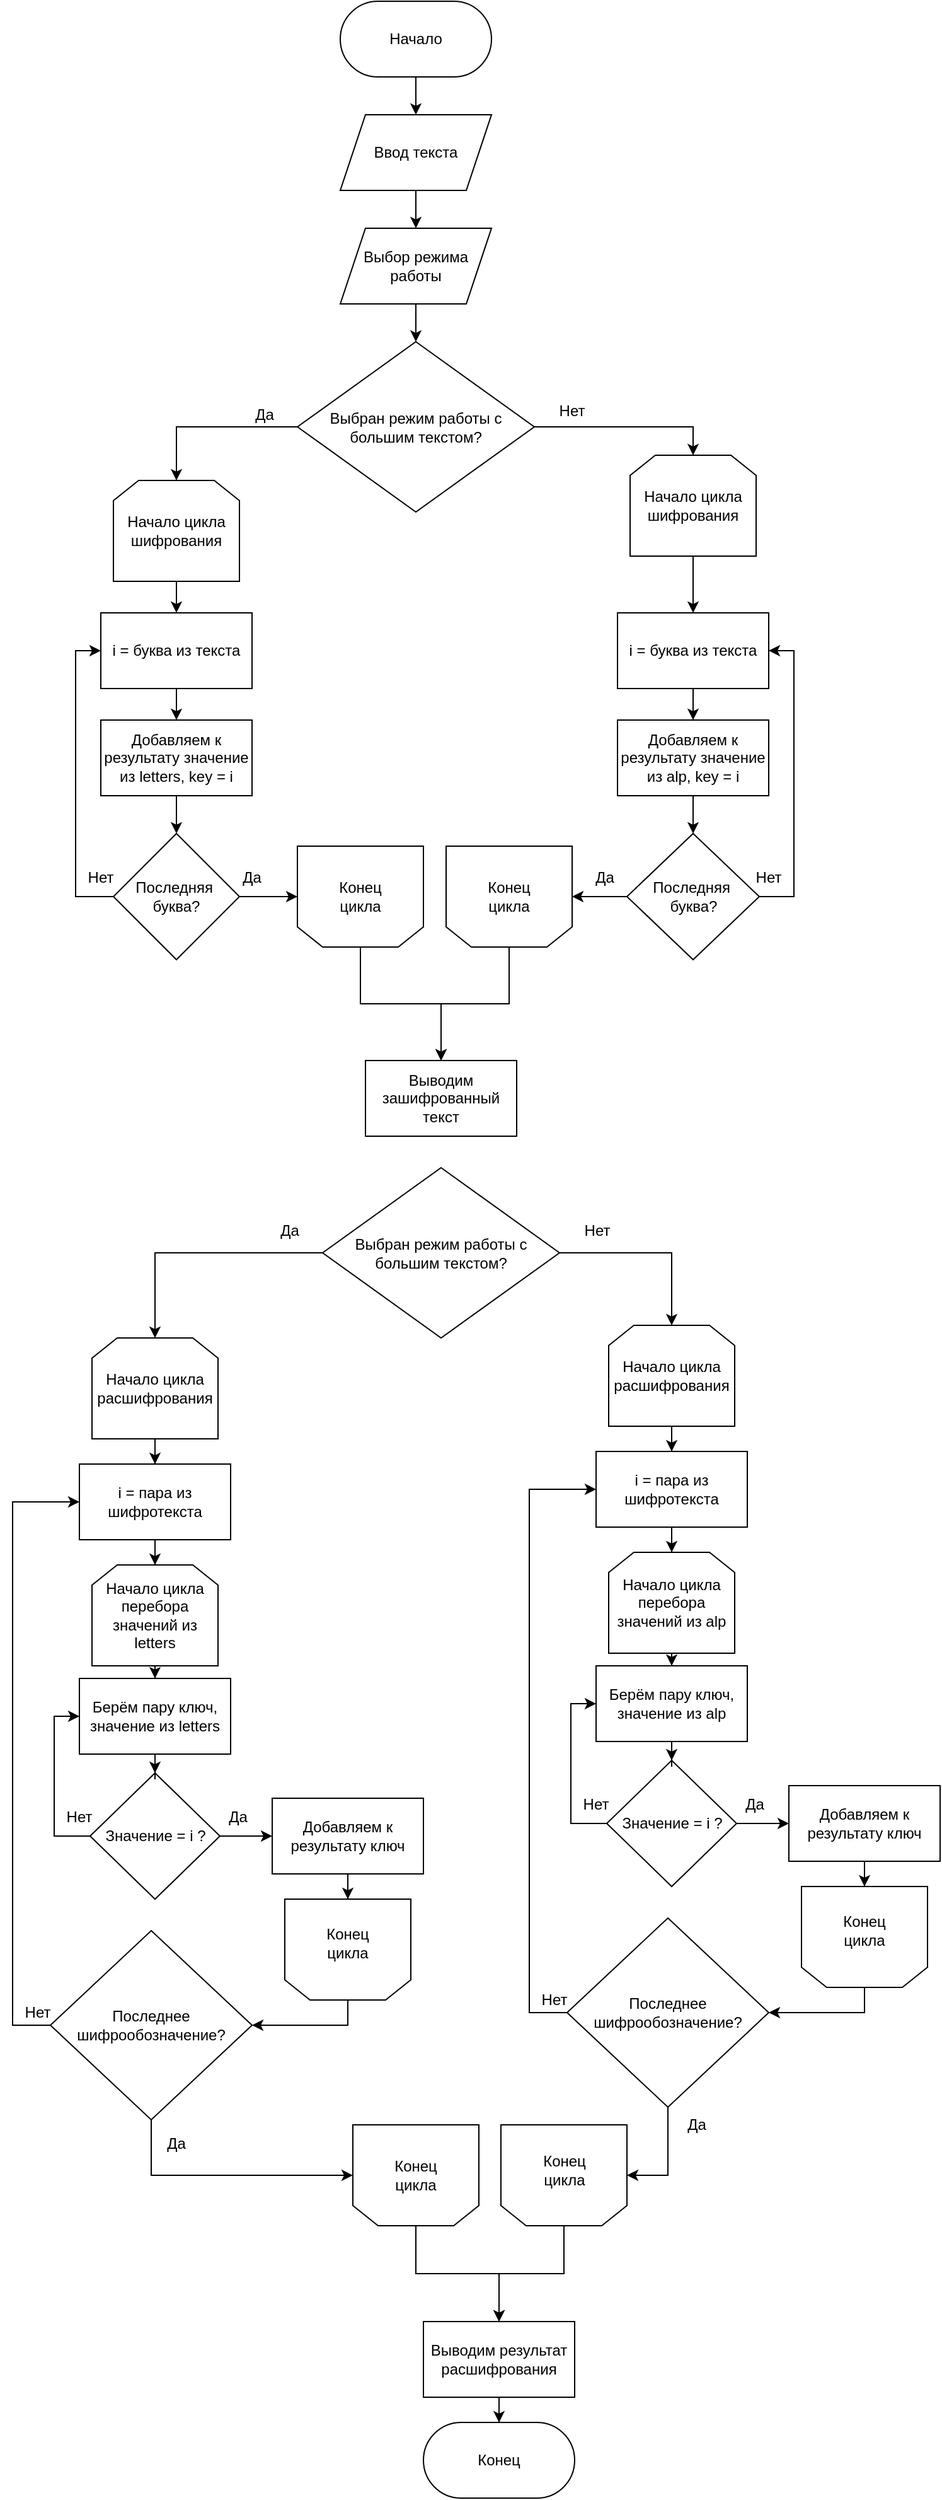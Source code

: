 <mxfile version="24.2.5" type="device">
  <diagram name="Страница — 1" id="8jqq3YBA8ykTiwcFEpnk">
    <mxGraphModel dx="933" dy="775" grid="1" gridSize="10" guides="1" tooltips="1" connect="1" arrows="1" fold="1" page="1" pageScale="1" pageWidth="827" pageHeight="1169" math="0" shadow="0">
      <root>
        <mxCell id="0" />
        <mxCell id="1" parent="0" />
        <mxCell id="autf0WEn3Rcx4q_h-3Ap-1" value="Начало" style="rounded=1;whiteSpace=wrap;html=1;arcSize=50;" vertex="1" parent="1">
          <mxGeometry x="290" y="70" width="120" height="60" as="geometry" />
        </mxCell>
        <mxCell id="autf0WEn3Rcx4q_h-3Ap-2" value="Конец" style="rounded=1;whiteSpace=wrap;html=1;arcSize=50;" vertex="1" parent="1">
          <mxGeometry x="356" y="1990" width="120" height="60" as="geometry" />
        </mxCell>
        <mxCell id="autf0WEn3Rcx4q_h-3Ap-3" value="Ввод текста" style="shape=parallelogram;perimeter=parallelogramPerimeter;whiteSpace=wrap;html=1;fixedSize=1;" vertex="1" parent="1">
          <mxGeometry x="290" y="160" width="120" height="60" as="geometry" />
        </mxCell>
        <mxCell id="autf0WEn3Rcx4q_h-3Ap-53" value="" style="edgeStyle=orthogonalEdgeStyle;rounded=0;orthogonalLoop=1;jettySize=auto;html=1;" edge="1" parent="1" source="autf0WEn3Rcx4q_h-3Ap-4" target="autf0WEn3Rcx4q_h-3Ap-6">
          <mxGeometry relative="1" as="geometry" />
        </mxCell>
        <mxCell id="autf0WEn3Rcx4q_h-3Ap-4" value="Выбор режима работы" style="shape=parallelogram;perimeter=parallelogramPerimeter;whiteSpace=wrap;html=1;fixedSize=1;" vertex="1" parent="1">
          <mxGeometry x="290" y="250" width="120" height="60" as="geometry" />
        </mxCell>
        <mxCell id="autf0WEn3Rcx4q_h-3Ap-58" style="edgeStyle=orthogonalEdgeStyle;rounded=0;orthogonalLoop=1;jettySize=auto;html=1;entryX=0.5;entryY=0;entryDx=0;entryDy=0;" edge="1" parent="1" source="autf0WEn3Rcx4q_h-3Ap-5" target="autf0WEn3Rcx4q_h-3Ap-8">
          <mxGeometry relative="1" as="geometry" />
        </mxCell>
        <mxCell id="autf0WEn3Rcx4q_h-3Ap-5" value="Начало цикла шифрования" style="shape=loopLimit;whiteSpace=wrap;html=1;" vertex="1" parent="1">
          <mxGeometry x="110" y="450" width="100" height="80" as="geometry" />
        </mxCell>
        <mxCell id="autf0WEn3Rcx4q_h-3Ap-54" style="edgeStyle=orthogonalEdgeStyle;rounded=0;orthogonalLoop=1;jettySize=auto;html=1;entryX=0.5;entryY=0;entryDx=0;entryDy=0;" edge="1" parent="1" source="autf0WEn3Rcx4q_h-3Ap-6" target="autf0WEn3Rcx4q_h-3Ap-5">
          <mxGeometry relative="1" as="geometry" />
        </mxCell>
        <mxCell id="autf0WEn3Rcx4q_h-3Ap-55" style="edgeStyle=orthogonalEdgeStyle;rounded=0;orthogonalLoop=1;jettySize=auto;html=1;entryX=0.5;entryY=0;entryDx=0;entryDy=0;" edge="1" parent="1" source="autf0WEn3Rcx4q_h-3Ap-6" target="autf0WEn3Rcx4q_h-3Ap-12">
          <mxGeometry relative="1" as="geometry" />
        </mxCell>
        <mxCell id="autf0WEn3Rcx4q_h-3Ap-6" value="Выбран режим работы с большим текстом?" style="rhombus;whiteSpace=wrap;html=1;" vertex="1" parent="1">
          <mxGeometry x="256" y="340" width="188" height="135" as="geometry" />
        </mxCell>
        <mxCell id="autf0WEn3Rcx4q_h-3Ap-60" style="edgeStyle=orthogonalEdgeStyle;rounded=0;orthogonalLoop=1;jettySize=auto;html=1;" edge="1" parent="1" source="autf0WEn3Rcx4q_h-3Ap-7" target="autf0WEn3Rcx4q_h-3Ap-9">
          <mxGeometry relative="1" as="geometry" />
        </mxCell>
        <mxCell id="autf0WEn3Rcx4q_h-3Ap-7" value="Добавляем к результату значение из letters, key = i" style="rounded=0;whiteSpace=wrap;html=1;" vertex="1" parent="1">
          <mxGeometry x="100" y="640" width="120" height="60" as="geometry" />
        </mxCell>
        <mxCell id="autf0WEn3Rcx4q_h-3Ap-8" value="i = буква из текста" style="rounded=0;whiteSpace=wrap;html=1;" vertex="1" parent="1">
          <mxGeometry x="100" y="555" width="120" height="60" as="geometry" />
        </mxCell>
        <mxCell id="autf0WEn3Rcx4q_h-3Ap-67" style="edgeStyle=orthogonalEdgeStyle;rounded=0;orthogonalLoop=1;jettySize=auto;html=1;" edge="1" parent="1" source="autf0WEn3Rcx4q_h-3Ap-9" target="autf0WEn3Rcx4q_h-3Ap-10">
          <mxGeometry relative="1" as="geometry" />
        </mxCell>
        <mxCell id="autf0WEn3Rcx4q_h-3Ap-74" style="edgeStyle=orthogonalEdgeStyle;rounded=0;orthogonalLoop=1;jettySize=auto;html=1;entryX=0;entryY=0.5;entryDx=0;entryDy=0;" edge="1" parent="1" source="autf0WEn3Rcx4q_h-3Ap-9" target="autf0WEn3Rcx4q_h-3Ap-8">
          <mxGeometry relative="1" as="geometry">
            <Array as="points">
              <mxPoint x="80" y="780" />
              <mxPoint x="80" y="585" />
            </Array>
          </mxGeometry>
        </mxCell>
        <mxCell id="autf0WEn3Rcx4q_h-3Ap-9" value="Последняя&amp;nbsp; буква?" style="rhombus;whiteSpace=wrap;html=1;" vertex="1" parent="1">
          <mxGeometry x="110" y="730" width="100" height="100" as="geometry" />
        </mxCell>
        <mxCell id="autf0WEn3Rcx4q_h-3Ap-65" style="edgeStyle=orthogonalEdgeStyle;rounded=0;orthogonalLoop=1;jettySize=auto;html=1;" edge="1" parent="1" source="autf0WEn3Rcx4q_h-3Ap-10" target="autf0WEn3Rcx4q_h-3Ap-31">
          <mxGeometry relative="1" as="geometry" />
        </mxCell>
        <mxCell id="autf0WEn3Rcx4q_h-3Ap-10" value="" style="shape=loopLimit;whiteSpace=wrap;html=1;rotation=-180;" vertex="1" parent="1">
          <mxGeometry x="256" y="740" width="100" height="80" as="geometry" />
        </mxCell>
        <mxCell id="autf0WEn3Rcx4q_h-3Ap-11" value="Конец цик&lt;span style=&quot;background-color: initial;&quot;&gt;ла&lt;/span&gt;" style="text;html=1;align=center;verticalAlign=middle;whiteSpace=wrap;rounded=0;" vertex="1" parent="1">
          <mxGeometry x="276" y="765" width="60" height="30" as="geometry" />
        </mxCell>
        <mxCell id="autf0WEn3Rcx4q_h-3Ap-61" style="edgeStyle=orthogonalEdgeStyle;rounded=0;orthogonalLoop=1;jettySize=auto;html=1;entryX=0.5;entryY=0;entryDx=0;entryDy=0;" edge="1" parent="1" source="autf0WEn3Rcx4q_h-3Ap-12" target="autf0WEn3Rcx4q_h-3Ap-14">
          <mxGeometry relative="1" as="geometry" />
        </mxCell>
        <mxCell id="autf0WEn3Rcx4q_h-3Ap-12" value="Начало цикла шифрования" style="shape=loopLimit;whiteSpace=wrap;html=1;" vertex="1" parent="1">
          <mxGeometry x="520" y="430" width="100" height="80" as="geometry" />
        </mxCell>
        <mxCell id="autf0WEn3Rcx4q_h-3Ap-63" style="edgeStyle=orthogonalEdgeStyle;rounded=0;orthogonalLoop=1;jettySize=auto;html=1;" edge="1" parent="1" source="autf0WEn3Rcx4q_h-3Ap-13" target="autf0WEn3Rcx4q_h-3Ap-15">
          <mxGeometry relative="1" as="geometry" />
        </mxCell>
        <mxCell id="autf0WEn3Rcx4q_h-3Ap-13" value="Добавляем к результату значение из alp, key = i" style="rounded=0;whiteSpace=wrap;html=1;" vertex="1" parent="1">
          <mxGeometry x="510" y="640" width="120" height="60" as="geometry" />
        </mxCell>
        <mxCell id="autf0WEn3Rcx4q_h-3Ap-62" style="edgeStyle=orthogonalEdgeStyle;rounded=0;orthogonalLoop=1;jettySize=auto;html=1;" edge="1" parent="1" source="autf0WEn3Rcx4q_h-3Ap-14" target="autf0WEn3Rcx4q_h-3Ap-13">
          <mxGeometry relative="1" as="geometry" />
        </mxCell>
        <mxCell id="autf0WEn3Rcx4q_h-3Ap-14" value="i = буква из текста" style="rounded=0;whiteSpace=wrap;html=1;" vertex="1" parent="1">
          <mxGeometry x="510" y="555" width="120" height="60" as="geometry" />
        </mxCell>
        <mxCell id="autf0WEn3Rcx4q_h-3Ap-69" style="edgeStyle=orthogonalEdgeStyle;rounded=0;orthogonalLoop=1;jettySize=auto;html=1;entryX=0;entryY=0.5;entryDx=0;entryDy=0;" edge="1" parent="1" source="autf0WEn3Rcx4q_h-3Ap-15" target="autf0WEn3Rcx4q_h-3Ap-16">
          <mxGeometry relative="1" as="geometry" />
        </mxCell>
        <mxCell id="autf0WEn3Rcx4q_h-3Ap-76" style="edgeStyle=orthogonalEdgeStyle;rounded=0;orthogonalLoop=1;jettySize=auto;html=1;entryX=1;entryY=0.5;entryDx=0;entryDy=0;" edge="1" parent="1" source="autf0WEn3Rcx4q_h-3Ap-15" target="autf0WEn3Rcx4q_h-3Ap-14">
          <mxGeometry relative="1" as="geometry">
            <Array as="points">
              <mxPoint x="650" y="780" />
              <mxPoint x="650" y="585" />
            </Array>
          </mxGeometry>
        </mxCell>
        <mxCell id="autf0WEn3Rcx4q_h-3Ap-15" value="Последняя&amp;nbsp; буква?" style="rhombus;whiteSpace=wrap;html=1;" vertex="1" parent="1">
          <mxGeometry x="517.5" y="730" width="105" height="100" as="geometry" />
        </mxCell>
        <mxCell id="autf0WEn3Rcx4q_h-3Ap-66" style="edgeStyle=orthogonalEdgeStyle;rounded=0;orthogonalLoop=1;jettySize=auto;html=1;" edge="1" parent="1" source="autf0WEn3Rcx4q_h-3Ap-16" target="autf0WEn3Rcx4q_h-3Ap-31">
          <mxGeometry relative="1" as="geometry" />
        </mxCell>
        <mxCell id="autf0WEn3Rcx4q_h-3Ap-16" value="" style="shape=loopLimit;whiteSpace=wrap;html=1;rotation=-180;" vertex="1" parent="1">
          <mxGeometry x="374" y="740" width="100" height="80" as="geometry" />
        </mxCell>
        <mxCell id="autf0WEn3Rcx4q_h-3Ap-17" value="Конец цик&lt;span style=&quot;background-color: initial;&quot;&gt;ла&lt;/span&gt;" style="text;html=1;align=center;verticalAlign=middle;whiteSpace=wrap;rounded=0;" vertex="1" parent="1">
          <mxGeometry x="394" y="765" width="60" height="30" as="geometry" />
        </mxCell>
        <mxCell id="autf0WEn3Rcx4q_h-3Ap-78" style="edgeStyle=orthogonalEdgeStyle;rounded=0;orthogonalLoop=1;jettySize=auto;html=1;" edge="1" parent="1" source="autf0WEn3Rcx4q_h-3Ap-18" target="autf0WEn3Rcx4q_h-3Ap-21">
          <mxGeometry relative="1" as="geometry" />
        </mxCell>
        <mxCell id="autf0WEn3Rcx4q_h-3Ap-18" value="Начало цикла расшифрования" style="shape=loopLimit;whiteSpace=wrap;html=1;" vertex="1" parent="1">
          <mxGeometry x="93" y="1130" width="100" height="80" as="geometry" />
        </mxCell>
        <mxCell id="autf0WEn3Rcx4q_h-3Ap-92" style="edgeStyle=orthogonalEdgeStyle;rounded=0;orthogonalLoop=1;jettySize=auto;html=1;entryX=0.5;entryY=0;entryDx=0;entryDy=0;" edge="1" parent="1" source="autf0WEn3Rcx4q_h-3Ap-19" target="autf0WEn3Rcx4q_h-3Ap-18">
          <mxGeometry relative="1" as="geometry" />
        </mxCell>
        <mxCell id="autf0WEn3Rcx4q_h-3Ap-94" style="edgeStyle=orthogonalEdgeStyle;rounded=0;orthogonalLoop=1;jettySize=auto;html=1;entryX=0.5;entryY=0;entryDx=0;entryDy=0;" edge="1" parent="1" source="autf0WEn3Rcx4q_h-3Ap-19" target="autf0WEn3Rcx4q_h-3Ap-40">
          <mxGeometry relative="1" as="geometry" />
        </mxCell>
        <mxCell id="autf0WEn3Rcx4q_h-3Ap-19" value="Выбран режим работы с большим текстом?" style="rhombus;whiteSpace=wrap;html=1;" vertex="1" parent="1">
          <mxGeometry x="276" y="995" width="188" height="135" as="geometry" />
        </mxCell>
        <mxCell id="autf0WEn3Rcx4q_h-3Ap-86" style="edgeStyle=orthogonalEdgeStyle;rounded=0;orthogonalLoop=1;jettySize=auto;html=1;" edge="1" parent="1" source="autf0WEn3Rcx4q_h-3Ap-20" target="autf0WEn3Rcx4q_h-3Ap-38">
          <mxGeometry relative="1" as="geometry" />
        </mxCell>
        <mxCell id="autf0WEn3Rcx4q_h-3Ap-20" value="Добавляем к результату ключ" style="rounded=0;whiteSpace=wrap;html=1;" vertex="1" parent="1">
          <mxGeometry x="236" y="1495" width="120" height="60" as="geometry" />
        </mxCell>
        <mxCell id="autf0WEn3Rcx4q_h-3Ap-79" style="edgeStyle=orthogonalEdgeStyle;rounded=0;orthogonalLoop=1;jettySize=auto;html=1;" edge="1" parent="1" source="autf0WEn3Rcx4q_h-3Ap-21" target="autf0WEn3Rcx4q_h-3Ap-33">
          <mxGeometry relative="1" as="geometry" />
        </mxCell>
        <mxCell id="autf0WEn3Rcx4q_h-3Ap-21" value="i = пара из шифротекста" style="rounded=0;whiteSpace=wrap;html=1;" vertex="1" parent="1">
          <mxGeometry x="83" y="1230" width="120" height="60" as="geometry" />
        </mxCell>
        <mxCell id="autf0WEn3Rcx4q_h-3Ap-88" style="edgeStyle=orthogonalEdgeStyle;rounded=0;orthogonalLoop=1;jettySize=auto;html=1;entryX=1;entryY=0.5;entryDx=0;entryDy=0;" edge="1" parent="1" source="autf0WEn3Rcx4q_h-3Ap-22" target="autf0WEn3Rcx4q_h-3Ap-23">
          <mxGeometry relative="1" as="geometry">
            <Array as="points">
              <mxPoint x="140" y="1794" />
            </Array>
          </mxGeometry>
        </mxCell>
        <mxCell id="autf0WEn3Rcx4q_h-3Ap-90" style="edgeStyle=orthogonalEdgeStyle;rounded=0;orthogonalLoop=1;jettySize=auto;html=1;entryX=0;entryY=0.5;entryDx=0;entryDy=0;" edge="1" parent="1" source="autf0WEn3Rcx4q_h-3Ap-22" target="autf0WEn3Rcx4q_h-3Ap-21">
          <mxGeometry relative="1" as="geometry">
            <Array as="points">
              <mxPoint x="30" y="1675" />
              <mxPoint x="30" y="1260" />
            </Array>
          </mxGeometry>
        </mxCell>
        <mxCell id="autf0WEn3Rcx4q_h-3Ap-22" value="Последнее шифрообозначение?" style="rhombus;whiteSpace=wrap;html=1;" vertex="1" parent="1">
          <mxGeometry x="60" y="1600" width="160" height="150" as="geometry" />
        </mxCell>
        <mxCell id="autf0WEn3Rcx4q_h-3Ap-122" style="edgeStyle=orthogonalEdgeStyle;rounded=0;orthogonalLoop=1;jettySize=auto;html=1;" edge="1" parent="1" source="autf0WEn3Rcx4q_h-3Ap-23" target="autf0WEn3Rcx4q_h-3Ap-121">
          <mxGeometry relative="1" as="geometry" />
        </mxCell>
        <mxCell id="autf0WEn3Rcx4q_h-3Ap-23" value="" style="shape=loopLimit;whiteSpace=wrap;html=1;rotation=-180;" vertex="1" parent="1">
          <mxGeometry x="300" y="1754" width="100" height="80" as="geometry" />
        </mxCell>
        <mxCell id="autf0WEn3Rcx4q_h-3Ap-24" value="Конец цик&lt;span style=&quot;background-color: initial;&quot;&gt;ла&lt;/span&gt;" style="text;html=1;align=center;verticalAlign=middle;whiteSpace=wrap;rounded=0;" vertex="1" parent="1">
          <mxGeometry x="320" y="1779" width="60" height="30" as="geometry" />
        </mxCell>
        <mxCell id="autf0WEn3Rcx4q_h-3Ap-31" value="Выводим зашифрованный текст" style="rounded=0;whiteSpace=wrap;html=1;" vertex="1" parent="1">
          <mxGeometry x="310" y="910" width="120" height="60" as="geometry" />
        </mxCell>
        <mxCell id="autf0WEn3Rcx4q_h-3Ap-80" style="edgeStyle=orthogonalEdgeStyle;rounded=0;orthogonalLoop=1;jettySize=auto;html=1;" edge="1" parent="1" source="autf0WEn3Rcx4q_h-3Ap-33" target="autf0WEn3Rcx4q_h-3Ap-35">
          <mxGeometry relative="1" as="geometry" />
        </mxCell>
        <mxCell id="autf0WEn3Rcx4q_h-3Ap-33" value="Начало цикла перебора значений из letters" style="shape=loopLimit;whiteSpace=wrap;html=1;" vertex="1" parent="1">
          <mxGeometry x="93" y="1310" width="100" height="80" as="geometry" />
        </mxCell>
        <mxCell id="autf0WEn3Rcx4q_h-3Ap-82" style="edgeStyle=orthogonalEdgeStyle;rounded=0;orthogonalLoop=1;jettySize=auto;html=1;" edge="1" parent="1" source="autf0WEn3Rcx4q_h-3Ap-34" target="autf0WEn3Rcx4q_h-3Ap-20">
          <mxGeometry relative="1" as="geometry" />
        </mxCell>
        <mxCell id="autf0WEn3Rcx4q_h-3Ap-84" style="edgeStyle=orthogonalEdgeStyle;rounded=0;orthogonalLoop=1;jettySize=auto;html=1;entryX=0;entryY=0.5;entryDx=0;entryDy=0;" edge="1" parent="1" source="autf0WEn3Rcx4q_h-3Ap-34" target="autf0WEn3Rcx4q_h-3Ap-35">
          <mxGeometry relative="1" as="geometry">
            <Array as="points">
              <mxPoint x="63" y="1525" />
              <mxPoint x="63" y="1430" />
            </Array>
          </mxGeometry>
        </mxCell>
        <mxCell id="autf0WEn3Rcx4q_h-3Ap-34" value="Значение = i ?" style="rhombus;whiteSpace=wrap;html=1;" vertex="1" parent="1">
          <mxGeometry x="91.5" y="1475" width="103" height="100" as="geometry" />
        </mxCell>
        <mxCell id="autf0WEn3Rcx4q_h-3Ap-81" style="edgeStyle=orthogonalEdgeStyle;rounded=0;orthogonalLoop=1;jettySize=auto;html=1;" edge="1" parent="1" source="autf0WEn3Rcx4q_h-3Ap-35" target="autf0WEn3Rcx4q_h-3Ap-34">
          <mxGeometry relative="1" as="geometry" />
        </mxCell>
        <mxCell id="autf0WEn3Rcx4q_h-3Ap-35" value="Берём пару ключ, значение из letters" style="rounded=0;whiteSpace=wrap;html=1;" vertex="1" parent="1">
          <mxGeometry x="83" y="1400" width="120" height="60" as="geometry" />
        </mxCell>
        <mxCell id="autf0WEn3Rcx4q_h-3Ap-87" style="edgeStyle=orthogonalEdgeStyle;rounded=0;orthogonalLoop=1;jettySize=auto;html=1;entryX=1;entryY=0.5;entryDx=0;entryDy=0;" edge="1" parent="1" source="autf0WEn3Rcx4q_h-3Ap-38" target="autf0WEn3Rcx4q_h-3Ap-22">
          <mxGeometry relative="1" as="geometry">
            <mxPoint x="200" y="1700" as="targetPoint" />
            <Array as="points">
              <mxPoint x="296" y="1675" />
            </Array>
          </mxGeometry>
        </mxCell>
        <mxCell id="autf0WEn3Rcx4q_h-3Ap-38" value="" style="shape=loopLimit;whiteSpace=wrap;html=1;rotation=-180;" vertex="1" parent="1">
          <mxGeometry x="246" y="1575" width="100" height="80" as="geometry" />
        </mxCell>
        <mxCell id="autf0WEn3Rcx4q_h-3Ap-39" value="Конец цик&lt;span style=&quot;background-color: initial;&quot;&gt;ла&lt;/span&gt;" style="text;html=1;align=center;verticalAlign=middle;whiteSpace=wrap;rounded=0;" vertex="1" parent="1">
          <mxGeometry x="266" y="1595" width="60" height="30" as="geometry" />
        </mxCell>
        <mxCell id="autf0WEn3Rcx4q_h-3Ap-119" style="edgeStyle=orthogonalEdgeStyle;rounded=0;orthogonalLoop=1;jettySize=auto;html=1;" edge="1" parent="1" source="autf0WEn3Rcx4q_h-3Ap-40" target="autf0WEn3Rcx4q_h-3Ap-99">
          <mxGeometry relative="1" as="geometry" />
        </mxCell>
        <mxCell id="autf0WEn3Rcx4q_h-3Ap-40" value="Начало цикла расшифрования" style="shape=loopLimit;whiteSpace=wrap;html=1;" vertex="1" parent="1">
          <mxGeometry x="503" y="1120" width="100" height="80" as="geometry" />
        </mxCell>
        <mxCell id="autf0WEn3Rcx4q_h-3Ap-51" value="" style="endArrow=classic;html=1;rounded=0;exitX=0.5;exitY=1;exitDx=0;exitDy=0;entryX=0.5;entryY=0;entryDx=0;entryDy=0;" edge="1" parent="1" source="autf0WEn3Rcx4q_h-3Ap-1" target="autf0WEn3Rcx4q_h-3Ap-3">
          <mxGeometry width="50" height="50" relative="1" as="geometry">
            <mxPoint x="160" y="230" as="sourcePoint" />
            <mxPoint x="210" y="180" as="targetPoint" />
          </mxGeometry>
        </mxCell>
        <mxCell id="autf0WEn3Rcx4q_h-3Ap-52" value="" style="endArrow=classic;html=1;rounded=0;entryX=0.5;entryY=0;entryDx=0;entryDy=0;exitX=0.5;exitY=1;exitDx=0;exitDy=0;" edge="1" parent="1" source="autf0WEn3Rcx4q_h-3Ap-3" target="autf0WEn3Rcx4q_h-3Ap-4">
          <mxGeometry width="50" height="50" relative="1" as="geometry">
            <mxPoint x="190" y="300" as="sourcePoint" />
            <mxPoint x="240" y="250" as="targetPoint" />
          </mxGeometry>
        </mxCell>
        <mxCell id="autf0WEn3Rcx4q_h-3Ap-56" value="Да" style="text;html=1;align=center;verticalAlign=middle;whiteSpace=wrap;rounded=0;" vertex="1" parent="1">
          <mxGeometry x="200" y="383" width="60" height="30" as="geometry" />
        </mxCell>
        <mxCell id="autf0WEn3Rcx4q_h-3Ap-57" value="Нет" style="text;html=1;align=center;verticalAlign=middle;whiteSpace=wrap;rounded=0;" vertex="1" parent="1">
          <mxGeometry x="444" y="380" width="60" height="30" as="geometry" />
        </mxCell>
        <mxCell id="autf0WEn3Rcx4q_h-3Ap-59" value="" style="endArrow=classic;html=1;rounded=0;entryX=0.5;entryY=0;entryDx=0;entryDy=0;exitX=0.5;exitY=1;exitDx=0;exitDy=0;" edge="1" parent="1" source="autf0WEn3Rcx4q_h-3Ap-8" target="autf0WEn3Rcx4q_h-3Ap-7">
          <mxGeometry width="50" height="50" relative="1" as="geometry">
            <mxPoint x="30" y="700" as="sourcePoint" />
            <mxPoint x="80" y="650" as="targetPoint" />
          </mxGeometry>
        </mxCell>
        <mxCell id="autf0WEn3Rcx4q_h-3Ap-71" value="Да" style="text;html=1;align=center;verticalAlign=middle;whiteSpace=wrap;rounded=0;" vertex="1" parent="1">
          <mxGeometry x="190" y="750" width="60" height="30" as="geometry" />
        </mxCell>
        <mxCell id="autf0WEn3Rcx4q_h-3Ap-72" value="Да" style="text;html=1;align=center;verticalAlign=middle;whiteSpace=wrap;rounded=0;" vertex="1" parent="1">
          <mxGeometry x="470" y="750" width="60" height="30" as="geometry" />
        </mxCell>
        <mxCell id="autf0WEn3Rcx4q_h-3Ap-75" value="Нет" style="text;html=1;align=center;verticalAlign=middle;whiteSpace=wrap;rounded=0;" vertex="1" parent="1">
          <mxGeometry x="70" y="750" width="60" height="30" as="geometry" />
        </mxCell>
        <mxCell id="autf0WEn3Rcx4q_h-3Ap-77" value="Нет" style="text;html=1;align=center;verticalAlign=middle;whiteSpace=wrap;rounded=0;" vertex="1" parent="1">
          <mxGeometry x="600" y="750" width="60" height="30" as="geometry" />
        </mxCell>
        <mxCell id="autf0WEn3Rcx4q_h-3Ap-83" value="Да" style="text;html=1;align=center;verticalAlign=middle;whiteSpace=wrap;rounded=0;" vertex="1" parent="1">
          <mxGeometry x="179" y="1495" width="60" height="30" as="geometry" />
        </mxCell>
        <mxCell id="autf0WEn3Rcx4q_h-3Ap-85" value="Нет" style="text;html=1;align=center;verticalAlign=middle;whiteSpace=wrap;rounded=0;" vertex="1" parent="1">
          <mxGeometry x="53" y="1495" width="60" height="30" as="geometry" />
        </mxCell>
        <mxCell id="autf0WEn3Rcx4q_h-3Ap-89" value="Да" style="text;html=1;align=center;verticalAlign=middle;whiteSpace=wrap;rounded=0;" vertex="1" parent="1">
          <mxGeometry x="130" y="1754" width="60" height="30" as="geometry" />
        </mxCell>
        <mxCell id="autf0WEn3Rcx4q_h-3Ap-91" value="Нет" style="text;html=1;align=center;verticalAlign=middle;whiteSpace=wrap;rounded=0;" vertex="1" parent="1">
          <mxGeometry x="20" y="1650" width="60" height="30" as="geometry" />
        </mxCell>
        <mxCell id="autf0WEn3Rcx4q_h-3Ap-93" value="Да" style="text;html=1;align=center;verticalAlign=middle;whiteSpace=wrap;rounded=0;" vertex="1" parent="1">
          <mxGeometry x="220" y="1030" width="60" height="30" as="geometry" />
        </mxCell>
        <mxCell id="autf0WEn3Rcx4q_h-3Ap-95" value="Нет" style="text;html=1;align=center;verticalAlign=middle;whiteSpace=wrap;rounded=0;" vertex="1" parent="1">
          <mxGeometry x="464" y="1030" width="60" height="30" as="geometry" />
        </mxCell>
        <mxCell id="autf0WEn3Rcx4q_h-3Ap-96" style="edgeStyle=orthogonalEdgeStyle;rounded=0;orthogonalLoop=1;jettySize=auto;html=1;" edge="1" parent="1" source="autf0WEn3Rcx4q_h-3Ap-97" target="autf0WEn3Rcx4q_h-3Ap-113">
          <mxGeometry relative="1" as="geometry" />
        </mxCell>
        <mxCell id="autf0WEn3Rcx4q_h-3Ap-97" value="Добавляем к результату ключ" style="rounded=0;whiteSpace=wrap;html=1;" vertex="1" parent="1">
          <mxGeometry x="646" y="1485" width="120" height="60" as="geometry" />
        </mxCell>
        <mxCell id="autf0WEn3Rcx4q_h-3Ap-98" style="edgeStyle=orthogonalEdgeStyle;rounded=0;orthogonalLoop=1;jettySize=auto;html=1;" edge="1" parent="1" source="autf0WEn3Rcx4q_h-3Ap-99" target="autf0WEn3Rcx4q_h-3Ap-106">
          <mxGeometry relative="1" as="geometry" />
        </mxCell>
        <mxCell id="autf0WEn3Rcx4q_h-3Ap-99" value="i = пара из шифротекста" style="rounded=0;whiteSpace=wrap;html=1;" vertex="1" parent="1">
          <mxGeometry x="493" y="1220" width="120" height="60" as="geometry" />
        </mxCell>
        <mxCell id="autf0WEn3Rcx4q_h-3Ap-101" style="edgeStyle=orthogonalEdgeStyle;rounded=0;orthogonalLoop=1;jettySize=auto;html=1;entryX=0;entryY=0.5;entryDx=0;entryDy=0;" edge="1" parent="1" source="autf0WEn3Rcx4q_h-3Ap-102" target="autf0WEn3Rcx4q_h-3Ap-99">
          <mxGeometry relative="1" as="geometry">
            <Array as="points">
              <mxPoint x="440" y="1665" />
              <mxPoint x="440" y="1250" />
            </Array>
          </mxGeometry>
        </mxCell>
        <mxCell id="autf0WEn3Rcx4q_h-3Ap-120" style="edgeStyle=orthogonalEdgeStyle;rounded=0;orthogonalLoop=1;jettySize=auto;html=1;entryX=0;entryY=0.5;entryDx=0;entryDy=0;" edge="1" parent="1" source="autf0WEn3Rcx4q_h-3Ap-102" target="autf0WEn3Rcx4q_h-3Ap-103">
          <mxGeometry relative="1" as="geometry" />
        </mxCell>
        <mxCell id="autf0WEn3Rcx4q_h-3Ap-102" value="Последнее шифрообозначение?" style="rhombus;whiteSpace=wrap;html=1;" vertex="1" parent="1">
          <mxGeometry x="470" y="1590" width="160" height="150" as="geometry" />
        </mxCell>
        <mxCell id="autf0WEn3Rcx4q_h-3Ap-123" style="edgeStyle=orthogonalEdgeStyle;rounded=0;orthogonalLoop=1;jettySize=auto;html=1;" edge="1" parent="1" source="autf0WEn3Rcx4q_h-3Ap-103" target="autf0WEn3Rcx4q_h-3Ap-121">
          <mxGeometry relative="1" as="geometry" />
        </mxCell>
        <mxCell id="autf0WEn3Rcx4q_h-3Ap-103" value="" style="shape=loopLimit;whiteSpace=wrap;html=1;rotation=-180;" vertex="1" parent="1">
          <mxGeometry x="417.5" y="1754" width="100" height="80" as="geometry" />
        </mxCell>
        <mxCell id="autf0WEn3Rcx4q_h-3Ap-104" value="Конец цик&lt;span style=&quot;background-color: initial;&quot;&gt;ла&lt;/span&gt;" style="text;html=1;align=center;verticalAlign=middle;whiteSpace=wrap;rounded=0;" vertex="1" parent="1">
          <mxGeometry x="437.5" y="1775" width="60" height="30" as="geometry" />
        </mxCell>
        <mxCell id="autf0WEn3Rcx4q_h-3Ap-105" style="edgeStyle=orthogonalEdgeStyle;rounded=0;orthogonalLoop=1;jettySize=auto;html=1;" edge="1" parent="1" source="autf0WEn3Rcx4q_h-3Ap-106" target="autf0WEn3Rcx4q_h-3Ap-111">
          <mxGeometry relative="1" as="geometry" />
        </mxCell>
        <mxCell id="autf0WEn3Rcx4q_h-3Ap-106" value="Начало цикла перебора значений из alp" style="shape=loopLimit;whiteSpace=wrap;html=1;" vertex="1" parent="1">
          <mxGeometry x="503" y="1300" width="100" height="80" as="geometry" />
        </mxCell>
        <mxCell id="autf0WEn3Rcx4q_h-3Ap-107" style="edgeStyle=orthogonalEdgeStyle;rounded=0;orthogonalLoop=1;jettySize=auto;html=1;" edge="1" parent="1" source="autf0WEn3Rcx4q_h-3Ap-109" target="autf0WEn3Rcx4q_h-3Ap-97">
          <mxGeometry relative="1" as="geometry" />
        </mxCell>
        <mxCell id="autf0WEn3Rcx4q_h-3Ap-108" style="edgeStyle=orthogonalEdgeStyle;rounded=0;orthogonalLoop=1;jettySize=auto;html=1;entryX=0;entryY=0.5;entryDx=0;entryDy=0;" edge="1" parent="1" source="autf0WEn3Rcx4q_h-3Ap-109" target="autf0WEn3Rcx4q_h-3Ap-111">
          <mxGeometry relative="1" as="geometry">
            <Array as="points">
              <mxPoint x="473" y="1515" />
              <mxPoint x="473" y="1420" />
            </Array>
          </mxGeometry>
        </mxCell>
        <mxCell id="autf0WEn3Rcx4q_h-3Ap-109" value="Значение = i ?" style="rhombus;whiteSpace=wrap;html=1;" vertex="1" parent="1">
          <mxGeometry x="501.5" y="1465" width="103" height="100" as="geometry" />
        </mxCell>
        <mxCell id="autf0WEn3Rcx4q_h-3Ap-110" style="edgeStyle=orthogonalEdgeStyle;rounded=0;orthogonalLoop=1;jettySize=auto;html=1;" edge="1" parent="1" source="autf0WEn3Rcx4q_h-3Ap-111" target="autf0WEn3Rcx4q_h-3Ap-109">
          <mxGeometry relative="1" as="geometry" />
        </mxCell>
        <mxCell id="autf0WEn3Rcx4q_h-3Ap-111" value="Берём пару ключ, значение из alp" style="rounded=0;whiteSpace=wrap;html=1;" vertex="1" parent="1">
          <mxGeometry x="493" y="1390" width="120" height="60" as="geometry" />
        </mxCell>
        <mxCell id="autf0WEn3Rcx4q_h-3Ap-112" style="edgeStyle=orthogonalEdgeStyle;rounded=0;orthogonalLoop=1;jettySize=auto;html=1;entryX=1;entryY=0.5;entryDx=0;entryDy=0;" edge="1" parent="1" source="autf0WEn3Rcx4q_h-3Ap-113" target="autf0WEn3Rcx4q_h-3Ap-102">
          <mxGeometry relative="1" as="geometry">
            <mxPoint x="610" y="1690" as="targetPoint" />
            <Array as="points">
              <mxPoint x="706" y="1665" />
            </Array>
          </mxGeometry>
        </mxCell>
        <mxCell id="autf0WEn3Rcx4q_h-3Ap-113" value="" style="shape=loopLimit;whiteSpace=wrap;html=1;rotation=-180;" vertex="1" parent="1">
          <mxGeometry x="656" y="1565" width="100" height="80" as="geometry" />
        </mxCell>
        <mxCell id="autf0WEn3Rcx4q_h-3Ap-114" value="Конец цик&lt;span style=&quot;background-color: initial;&quot;&gt;ла&lt;/span&gt;" style="text;html=1;align=center;verticalAlign=middle;whiteSpace=wrap;rounded=0;" vertex="1" parent="1">
          <mxGeometry x="676" y="1585" width="60" height="30" as="geometry" />
        </mxCell>
        <mxCell id="autf0WEn3Rcx4q_h-3Ap-115" value="Да" style="text;html=1;align=center;verticalAlign=middle;whiteSpace=wrap;rounded=0;" vertex="1" parent="1">
          <mxGeometry x="589" y="1485" width="60" height="30" as="geometry" />
        </mxCell>
        <mxCell id="autf0WEn3Rcx4q_h-3Ap-116" value="Нет" style="text;html=1;align=center;verticalAlign=middle;whiteSpace=wrap;rounded=0;" vertex="1" parent="1">
          <mxGeometry x="463" y="1485" width="60" height="30" as="geometry" />
        </mxCell>
        <mxCell id="autf0WEn3Rcx4q_h-3Ap-117" value="Да" style="text;html=1;align=center;verticalAlign=middle;whiteSpace=wrap;rounded=0;" vertex="1" parent="1">
          <mxGeometry x="543" y="1739" width="60" height="30" as="geometry" />
        </mxCell>
        <mxCell id="autf0WEn3Rcx4q_h-3Ap-118" value="Нет" style="text;html=1;align=center;verticalAlign=middle;whiteSpace=wrap;rounded=0;" vertex="1" parent="1">
          <mxGeometry x="430" y="1640" width="60" height="30" as="geometry" />
        </mxCell>
        <mxCell id="autf0WEn3Rcx4q_h-3Ap-124" style="edgeStyle=orthogonalEdgeStyle;rounded=0;orthogonalLoop=1;jettySize=auto;html=1;" edge="1" parent="1" source="autf0WEn3Rcx4q_h-3Ap-121" target="autf0WEn3Rcx4q_h-3Ap-2">
          <mxGeometry relative="1" as="geometry" />
        </mxCell>
        <mxCell id="autf0WEn3Rcx4q_h-3Ap-121" value="Выводим результат расшифрования" style="rounded=0;whiteSpace=wrap;html=1;" vertex="1" parent="1">
          <mxGeometry x="356" y="1910" width="120" height="60" as="geometry" />
        </mxCell>
      </root>
    </mxGraphModel>
  </diagram>
</mxfile>
